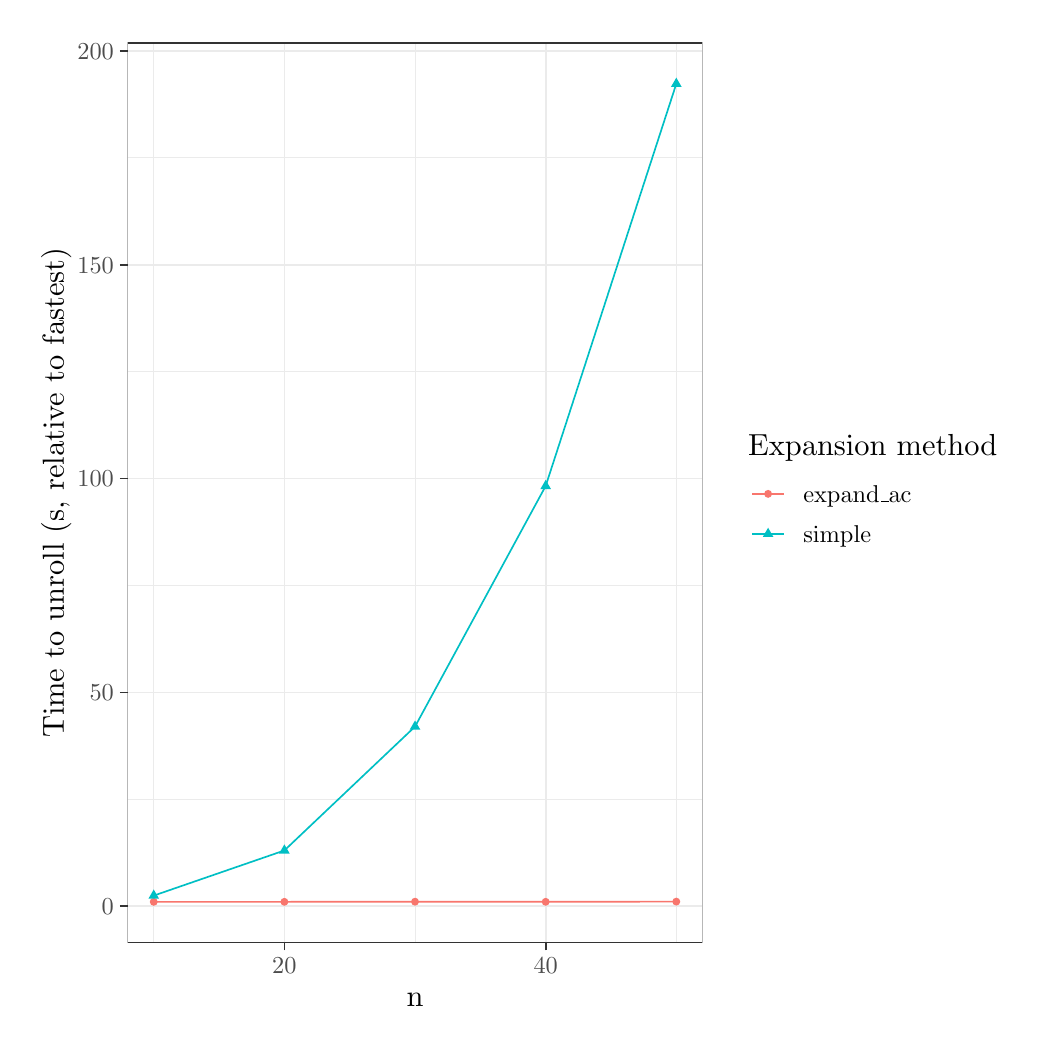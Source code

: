 % Created by tikzDevice version 0.12.6 on 2025-06-15 21:17:04
% !TEX encoding = UTF-8 Unicode
\begin{tikzpicture}[x=1pt,y=1pt]
\definecolor{fillColor}{RGB}{255,255,255}
\path[use as bounding box,fill=fillColor,fill opacity=0.00] (0,0) rectangle (361.35,361.35);
\begin{scope}
\path[clip] (  0.00,  0.00) rectangle (361.35,361.35);
\definecolor{drawColor}{RGB}{255,255,255}
\definecolor{fillColor}{RGB}{255,255,255}

\path[draw=drawColor,line width= 0.6pt,line join=round,line cap=round,fill=fillColor] (  0.00,  0.00) rectangle (361.35,361.35);
\end{scope}
\begin{scope}
\path[clip] ( 36.11, 30.69) rectangle (243.82,355.85);
\definecolor{fillColor}{RGB}{255,255,255}

\path[fill=fillColor] ( 36.11, 30.69) rectangle (243.82,355.85);
\definecolor{drawColor}{gray}{0.92}

\path[draw=drawColor,line width= 0.3pt,line join=round] ( 36.11, 82.55) --
	(243.82, 82.55);

\path[draw=drawColor,line width= 0.3pt,line join=round] ( 36.11,159.80) --
	(243.82,159.80);

\path[draw=drawColor,line width= 0.3pt,line join=round] ( 36.11,237.06) --
	(243.82,237.06);

\path[draw=drawColor,line width= 0.3pt,line join=round] ( 36.11,314.31) --
	(243.82,314.31);

\path[draw=drawColor,line width= 0.3pt,line join=round] ( 45.55, 30.69) --
	( 45.55,355.85);

\path[draw=drawColor,line width= 0.3pt,line join=round] (139.97, 30.69) --
	(139.97,355.85);

\path[draw=drawColor,line width= 0.3pt,line join=round] (234.38, 30.69) --
	(234.38,355.85);

\path[draw=drawColor,line width= 0.6pt,line join=round] ( 36.11, 43.92) --
	(243.82, 43.92);

\path[draw=drawColor,line width= 0.6pt,line join=round] ( 36.11,121.17) --
	(243.82,121.17);

\path[draw=drawColor,line width= 0.6pt,line join=round] ( 36.11,198.43) --
	(243.82,198.43);

\path[draw=drawColor,line width= 0.6pt,line join=round] ( 36.11,275.68) --
	(243.82,275.68);

\path[draw=drawColor,line width= 0.6pt,line join=round] ( 36.11,352.94) --
	(243.82,352.94);

\path[draw=drawColor,line width= 0.6pt,line join=round] ( 92.76, 30.69) --
	( 92.76,355.85);

\path[draw=drawColor,line width= 0.6pt,line join=round] (187.18, 30.69) --
	(187.18,355.85);
\definecolor{drawColor}{RGB}{248,118,109}

\path[draw=drawColor,line width= 0.6pt,line join=round] ( 45.55, 45.47) --
	( 92.76, 45.47) --
	(139.97, 45.52) --
	(187.18, 45.48) --
	(234.38, 45.55);
\definecolor{drawColor}{RGB}{0,191,196}

\path[draw=drawColor,line width= 0.6pt,line join=round] ( 45.55, 47.72) --
	( 92.76, 64.03) --
	(139.97,108.80) --
	(187.18,195.73) --
	(234.38,341.07);
\definecolor{fillColor}{RGB}{248,118,109}

\path[fill=fillColor] ( 45.55, 45.47) circle (  1.43);

\path[fill=fillColor] ( 92.76, 45.47) circle (  1.43);

\path[fill=fillColor] (139.97, 45.52) circle (  1.43);

\path[fill=fillColor] (187.18, 45.48) circle (  1.43);

\path[fill=fillColor] (234.38, 45.55) circle (  1.43);
\definecolor{fillColor}{RGB}{0,191,196}

\path[fill=fillColor] ( 45.55, 49.94) --
	( 47.47, 46.61) --
	( 43.63, 46.61) --
	cycle;

\path[fill=fillColor] ( 92.76, 66.24) --
	( 94.68, 62.92) --
	( 90.84, 62.92) --
	cycle;

\path[fill=fillColor] (139.97,111.01) --
	(141.89,107.69) --
	(138.05,107.69) --
	cycle;

\path[fill=fillColor] (187.18,197.94) --
	(189.10,194.62) --
	(185.25,194.62) --
	cycle;

\path[fill=fillColor] (234.38,343.29) --
	(236.30,339.96) --
	(232.46,339.96) --
	cycle;
\definecolor{drawColor}{gray}{0.20}

\path[draw=drawColor,line width= 0.6pt,line join=round,line cap=round] ( 36.11, 30.69) rectangle (243.82,355.85);
\end{scope}
\begin{scope}
\path[clip] (  0.00,  0.00) rectangle (361.35,361.35);
\definecolor{drawColor}{gray}{0.30}

\node[text=drawColor,anchor=base east,inner sep=0pt, outer sep=0pt, scale=  0.88] at ( 31.16, 40.89) {0};

\node[text=drawColor,anchor=base east,inner sep=0pt, outer sep=0pt, scale=  0.88] at ( 31.16,118.14) {50};

\node[text=drawColor,anchor=base east,inner sep=0pt, outer sep=0pt, scale=  0.88] at ( 31.16,195.40) {100};

\node[text=drawColor,anchor=base east,inner sep=0pt, outer sep=0pt, scale=  0.88] at ( 31.16,272.65) {150};

\node[text=drawColor,anchor=base east,inner sep=0pt, outer sep=0pt, scale=  0.88] at ( 31.16,349.91) {200};
\end{scope}
\begin{scope}
\path[clip] (  0.00,  0.00) rectangle (361.35,361.35);
\definecolor{drawColor}{gray}{0.20}

\path[draw=drawColor,line width= 0.6pt,line join=round] ( 33.36, 43.92) --
	( 36.11, 43.92);

\path[draw=drawColor,line width= 0.6pt,line join=round] ( 33.36,121.17) --
	( 36.11,121.17);

\path[draw=drawColor,line width= 0.6pt,line join=round] ( 33.36,198.43) --
	( 36.11,198.43);

\path[draw=drawColor,line width= 0.6pt,line join=round] ( 33.36,275.68) --
	( 36.11,275.68);

\path[draw=drawColor,line width= 0.6pt,line join=round] ( 33.36,352.94) --
	( 36.11,352.94);
\end{scope}
\begin{scope}
\path[clip] (  0.00,  0.00) rectangle (361.35,361.35);
\definecolor{drawColor}{gray}{0.20}

\path[draw=drawColor,line width= 0.6pt,line join=round] ( 92.76, 27.94) --
	( 92.76, 30.69);

\path[draw=drawColor,line width= 0.6pt,line join=round] (187.18, 27.94) --
	(187.18, 30.69);
\end{scope}
\begin{scope}
\path[clip] (  0.00,  0.00) rectangle (361.35,361.35);
\definecolor{drawColor}{gray}{0.30}

\node[text=drawColor,anchor=base,inner sep=0pt, outer sep=0pt, scale=  0.88] at ( 92.76, 19.68) {20};

\node[text=drawColor,anchor=base,inner sep=0pt, outer sep=0pt, scale=  0.88] at (187.18, 19.68) {40};
\end{scope}
\begin{scope}
\path[clip] (  0.00,  0.00) rectangle (361.35,361.35);
\definecolor{drawColor}{RGB}{0,0,0}

\node[text=drawColor,anchor=base,inner sep=0pt, outer sep=0pt, scale=  1.10] at (139.97,  7.64) {n};
\end{scope}
\begin{scope}
\path[clip] (  0.00,  0.00) rectangle (361.35,361.35);
\definecolor{drawColor}{RGB}{0,0,0}

\node[text=drawColor,rotate= 90.00,anchor=base,inner sep=0pt, outer sep=0pt, scale=  1.10] at ( 13.08,193.27) {Time to unroll (s, relative to fastest)};
\end{scope}
\begin{scope}
\path[clip] (  0.00,  0.00) rectangle (361.35,361.35);
\definecolor{fillColor}{RGB}{255,255,255}

\path[fill=fillColor] (254.82,165.71) rectangle (355.85,220.83);
\end{scope}
\begin{scope}
\path[clip] (  0.00,  0.00) rectangle (361.35,361.35);
\definecolor{drawColor}{RGB}{0,0,0}

\node[text=drawColor,anchor=base west,inner sep=0pt, outer sep=0pt, scale=  1.10] at (260.32,206.68) {Expansion method};
\end{scope}
\begin{scope}
\path[clip] (  0.00,  0.00) rectangle (361.35,361.35);
\definecolor{fillColor}{RGB}{255,255,255}

\path[fill=fillColor] (260.32,185.66) rectangle (274.78,200.11);
\end{scope}
\begin{scope}
\path[clip] (  0.00,  0.00) rectangle (361.35,361.35);
\definecolor{drawColor}{RGB}{248,118,109}

\path[draw=drawColor,line width= 0.6pt,line join=round] (261.77,192.89) -- (273.33,192.89);
\end{scope}
\begin{scope}
\path[clip] (  0.00,  0.00) rectangle (361.35,361.35);
\definecolor{fillColor}{RGB}{248,118,109}

\path[fill=fillColor] (267.55,192.89) circle (  1.43);
\end{scope}
\begin{scope}
\path[clip] (  0.00,  0.00) rectangle (361.35,361.35);
\definecolor{fillColor}{RGB}{255,255,255}

\path[fill=fillColor] (260.32,171.21) rectangle (274.78,185.66);
\end{scope}
\begin{scope}
\path[clip] (  0.00,  0.00) rectangle (361.35,361.35);
\definecolor{drawColor}{RGB}{0,191,196}

\path[draw=drawColor,line width= 0.6pt,line join=round] (261.77,178.43) -- (273.33,178.43);
\end{scope}
\begin{scope}
\path[clip] (  0.00,  0.00) rectangle (361.35,361.35);
\definecolor{fillColor}{RGB}{0,191,196}

\path[fill=fillColor] (267.55,180.65) --
	(269.47,177.32) --
	(265.63,177.32) --
	cycle;
\end{scope}
\begin{scope}
\path[clip] (  0.00,  0.00) rectangle (361.35,361.35);
\definecolor{drawColor}{RGB}{0,0,0}

\node[text=drawColor,anchor=base west,inner sep=0pt, outer sep=0pt, scale=  0.88] at (280.28,189.86) {expand{\_{}}ac};
\end{scope}
\begin{scope}
\path[clip] (  0.00,  0.00) rectangle (361.35,361.35);
\definecolor{drawColor}{RGB}{0,0,0}

\node[text=drawColor,anchor=base west,inner sep=0pt, outer sep=0pt, scale=  0.88] at (280.28,175.40) {simple};
\end{scope}
\end{tikzpicture}
